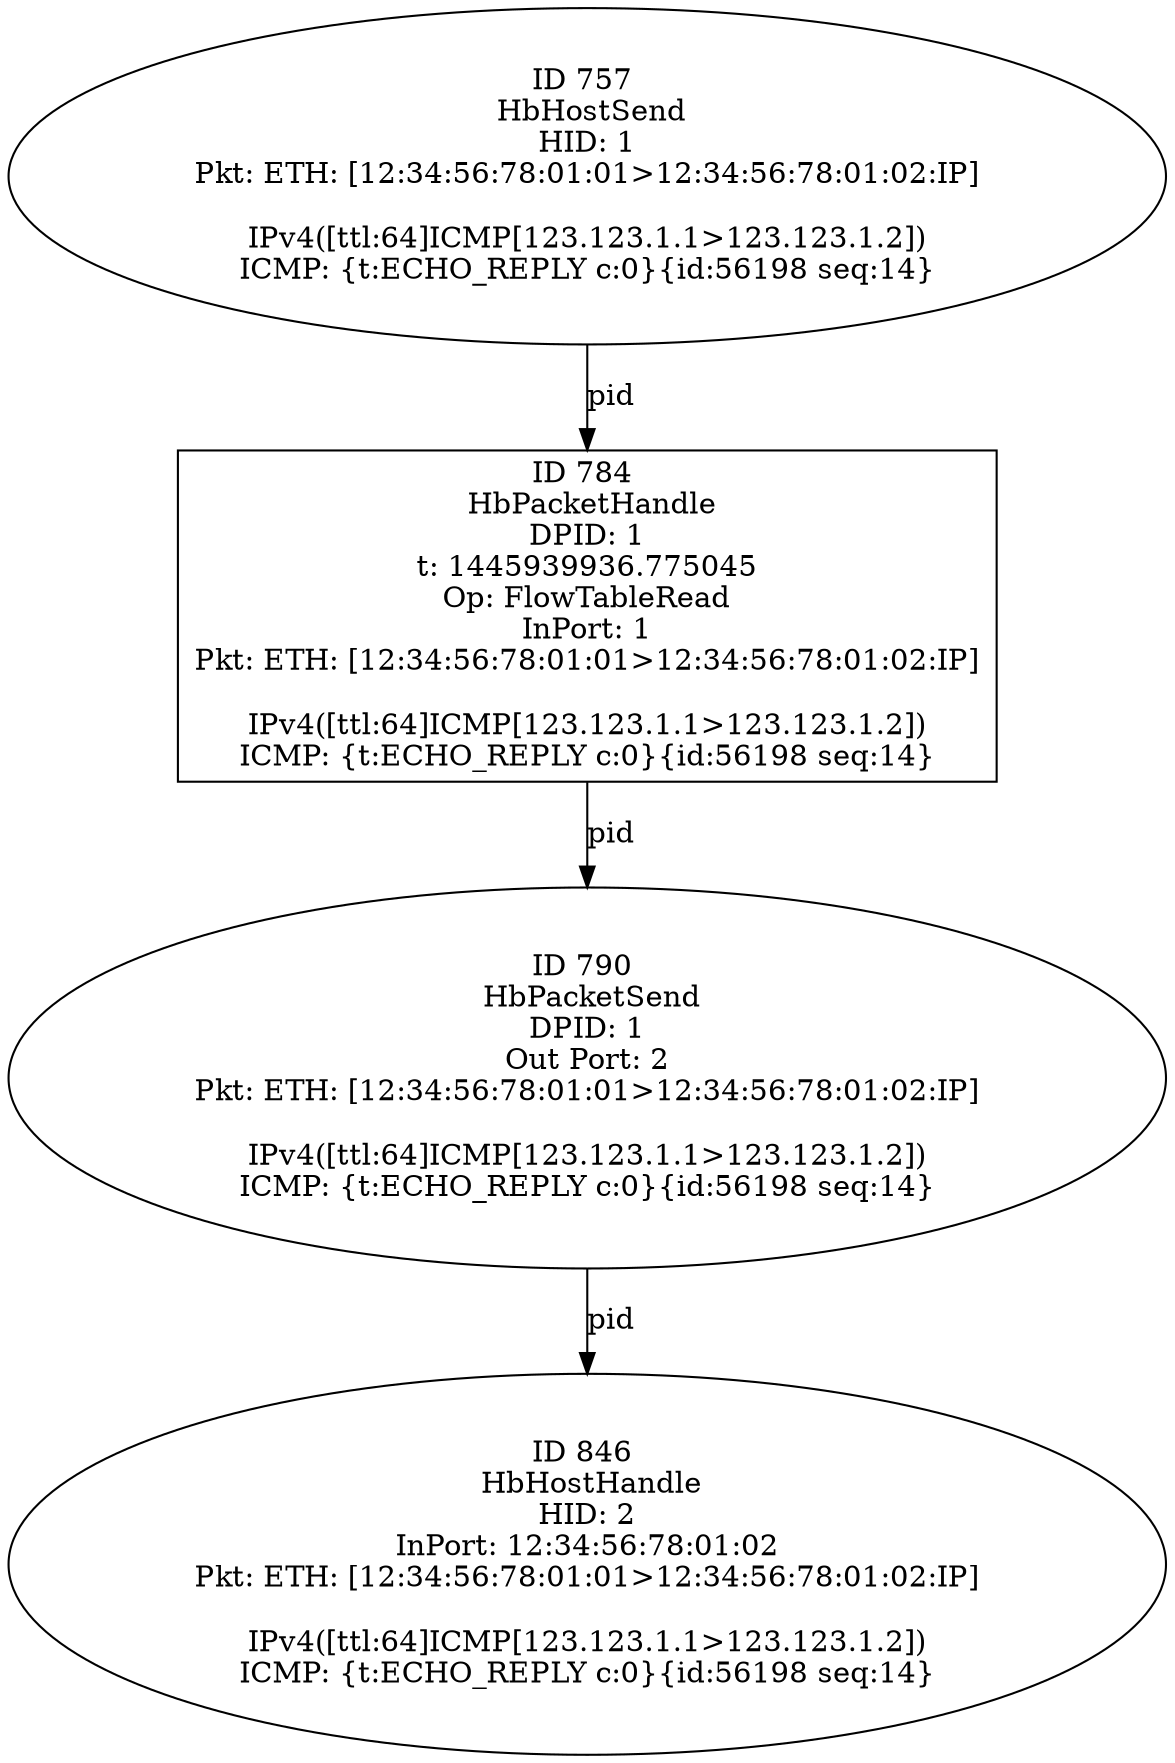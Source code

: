 strict digraph G {
784 [shape=box, event=<hb_events.HbPacketHandle object at 0x10793a750>, label="ID 784 
 HbPacketHandle
DPID: 1
t: 1445939936.775045
Op: FlowTableRead
InPort: 1
Pkt: ETH: [12:34:56:78:01:01>12:34:56:78:01:02:IP]

IPv4([ttl:64]ICMP[123.123.1.1>123.123.1.2])
ICMP: {t:ECHO_REPLY c:0}{id:56198 seq:14}"];
790 [shape=oval, event=<hb_events.HbPacketSend object at 0x10793ab90>, label="ID 790 
 HbPacketSend
DPID: 1
Out Port: 2
Pkt: ETH: [12:34:56:78:01:01>12:34:56:78:01:02:IP]

IPv4([ttl:64]ICMP[123.123.1.1>123.123.1.2])
ICMP: {t:ECHO_REPLY c:0}{id:56198 seq:14}"];
757 [shape=oval, event=<hb_events.HbHostSend object at 0x10792d610>, label="ID 757 
 HbHostSend
HID: 1
Pkt: ETH: [12:34:56:78:01:01>12:34:56:78:01:02:IP]

IPv4([ttl:64]ICMP[123.123.1.1>123.123.1.2])
ICMP: {t:ECHO_REPLY c:0}{id:56198 seq:14}"];
846 [shape=oval, event=<hb_events.HbHostHandle object at 0x107a05610>, label="ID 846 
 HbHostHandle
HID: 2
InPort: 12:34:56:78:01:02
Pkt: ETH: [12:34:56:78:01:01>12:34:56:78:01:02:IP]

IPv4([ttl:64]ICMP[123.123.1.1>123.123.1.2])
ICMP: {t:ECHO_REPLY c:0}{id:56198 seq:14}"];
784 -> 790  [rel=pid, label=pid];
757 -> 784  [rel=pid, label=pid];
790 -> 846  [rel=pid, label=pid];
}
